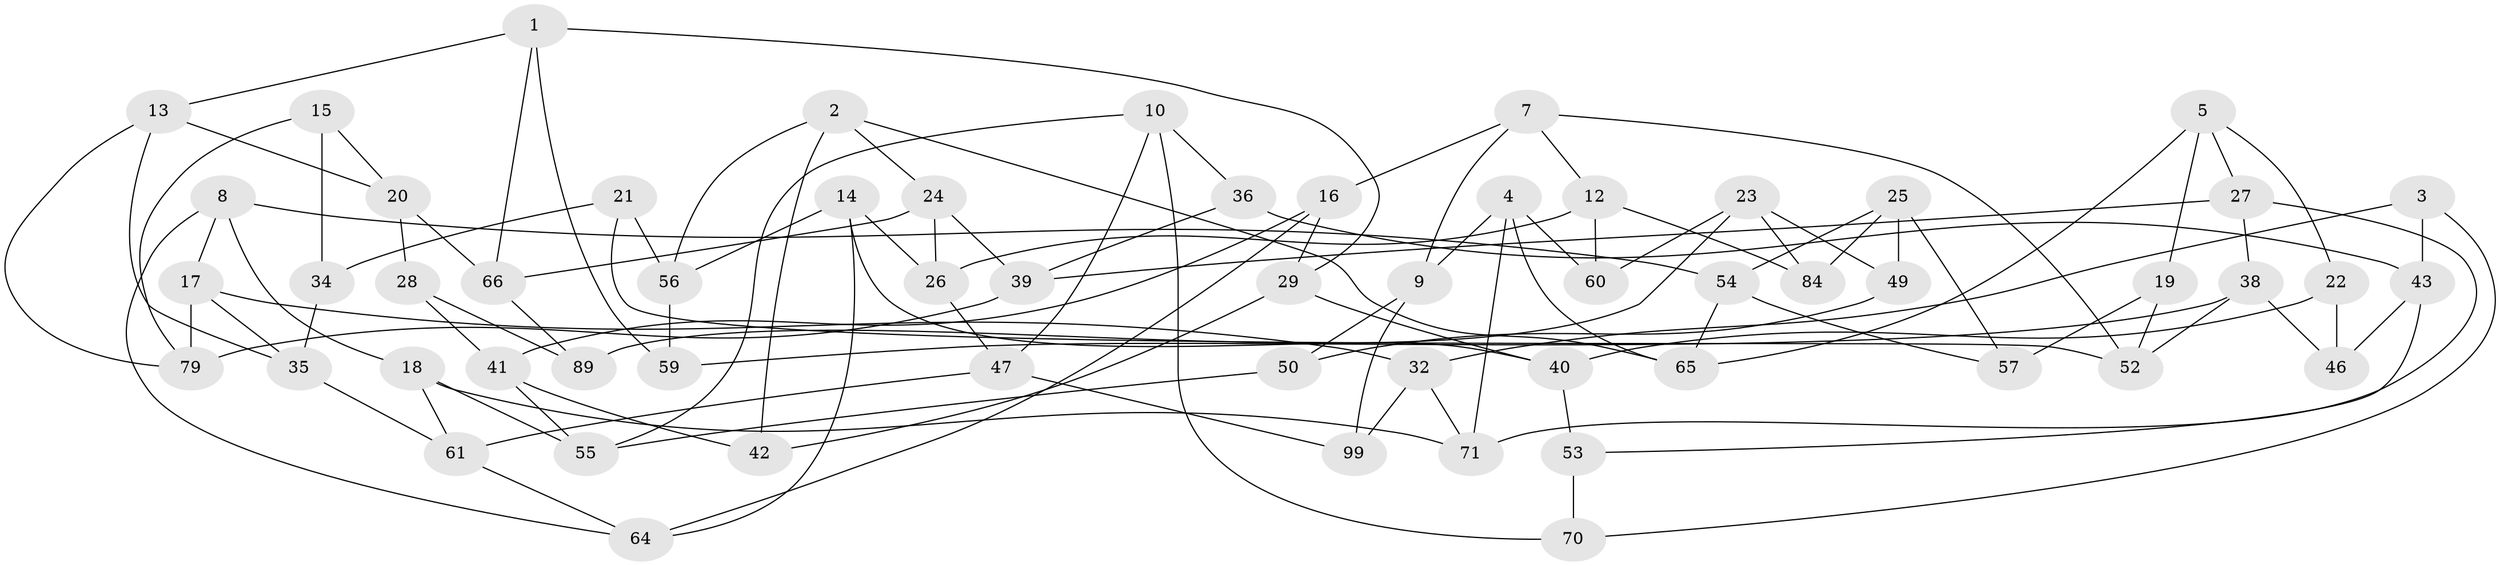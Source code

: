 // original degree distribution, {3: 1.0}
// Generated by graph-tools (version 1.1) at 2025/39/02/21/25 10:39:00]
// undirected, 59 vertices, 108 edges
graph export_dot {
graph [start="1"]
  node [color=gray90,style=filled];
  1 [super="+100"];
  2 [super="+83"];
  3;
  4 [super="+11"];
  5 [super="+6"];
  7 [super="+33"];
  8 [super="+31"];
  9 [super="+82"];
  10 [super="+51"];
  12 [super="+81"];
  13 [super="+37"];
  14 [super="+74"];
  15;
  16 [super="+44"];
  17 [super="+30"];
  18 [super="+69"];
  19;
  20 [super="+72"];
  21;
  22 [super="+77"];
  23 [super="+75"];
  24 [super="+98"];
  25 [super="+78"];
  26 [super="+58"];
  27 [super="+67"];
  28;
  29 [super="+85"];
  32 [super="+76"];
  34;
  35 [super="+48"];
  36;
  38 [super="+63"];
  39 [super="+88"];
  40 [super="+45"];
  41 [super="+87"];
  42;
  43 [super="+96"];
  46 [super="+86"];
  47 [super="+68"];
  49;
  50;
  52 [super="+97"];
  53;
  54 [super="+62"];
  55 [super="+73"];
  56 [super="+95"];
  57;
  59;
  60;
  61 [super="+94"];
  64 [super="+92"];
  65 [super="+90"];
  66 [super="+91"];
  70;
  71 [super="+93"];
  79 [super="+80"];
  84;
  89;
  99;
  1 -- 66;
  1 -- 13;
  1 -- 59;
  1 -- 29;
  2 -- 65;
  2 -- 24;
  2 -- 42;
  2 -- 56;
  3 -- 32;
  3 -- 70;
  3 -- 43;
  4 -- 60;
  4 -- 71;
  4 -- 65;
  4 -- 9;
  5 -- 19;
  5 -- 27;
  5 -- 22;
  5 -- 65;
  7 -- 52;
  7 -- 9;
  7 -- 12;
  7 -- 16;
  8 -- 64;
  8 -- 18;
  8 -- 17;
  8 -- 54;
  9 -- 50;
  9 -- 99;
  10 -- 36;
  10 -- 55;
  10 -- 70;
  10 -- 47;
  12 -- 84;
  12 -- 60;
  12 -- 26;
  13 -- 20;
  13 -- 35;
  13 -- 79;
  14 -- 40;
  14 -- 56;
  14 -- 26;
  14 -- 64;
  15 -- 34;
  15 -- 79;
  15 -- 20;
  16 -- 41;
  16 -- 29;
  16 -- 64;
  17 -- 35;
  17 -- 79;
  17 -- 32;
  18 -- 61;
  18 -- 71;
  18 -- 55;
  19 -- 52;
  19 -- 57;
  20 -- 66;
  20 -- 28;
  21 -- 52;
  21 -- 34;
  21 -- 56;
  22 -- 40;
  22 -- 46 [weight=2];
  23 -- 60;
  23 -- 89;
  23 -- 49;
  23 -- 84;
  24 -- 66;
  24 -- 26;
  24 -- 39;
  25 -- 84;
  25 -- 49;
  25 -- 57;
  25 -- 54;
  26 -- 47;
  27 -- 71;
  27 -- 39;
  27 -- 38;
  28 -- 89;
  28 -- 41;
  29 -- 42;
  29 -- 40;
  32 -- 71;
  32 -- 99;
  34 -- 35;
  35 -- 61;
  36 -- 39;
  36 -- 43;
  38 -- 59;
  38 -- 46;
  38 -- 52;
  39 -- 79;
  40 -- 53;
  41 -- 42;
  41 -- 55;
  43 -- 46;
  43 -- 53;
  47 -- 99;
  47 -- 61;
  49 -- 50;
  50 -- 55;
  53 -- 70;
  54 -- 57;
  54 -- 65;
  56 -- 59;
  61 -- 64;
  66 -- 89;
}
